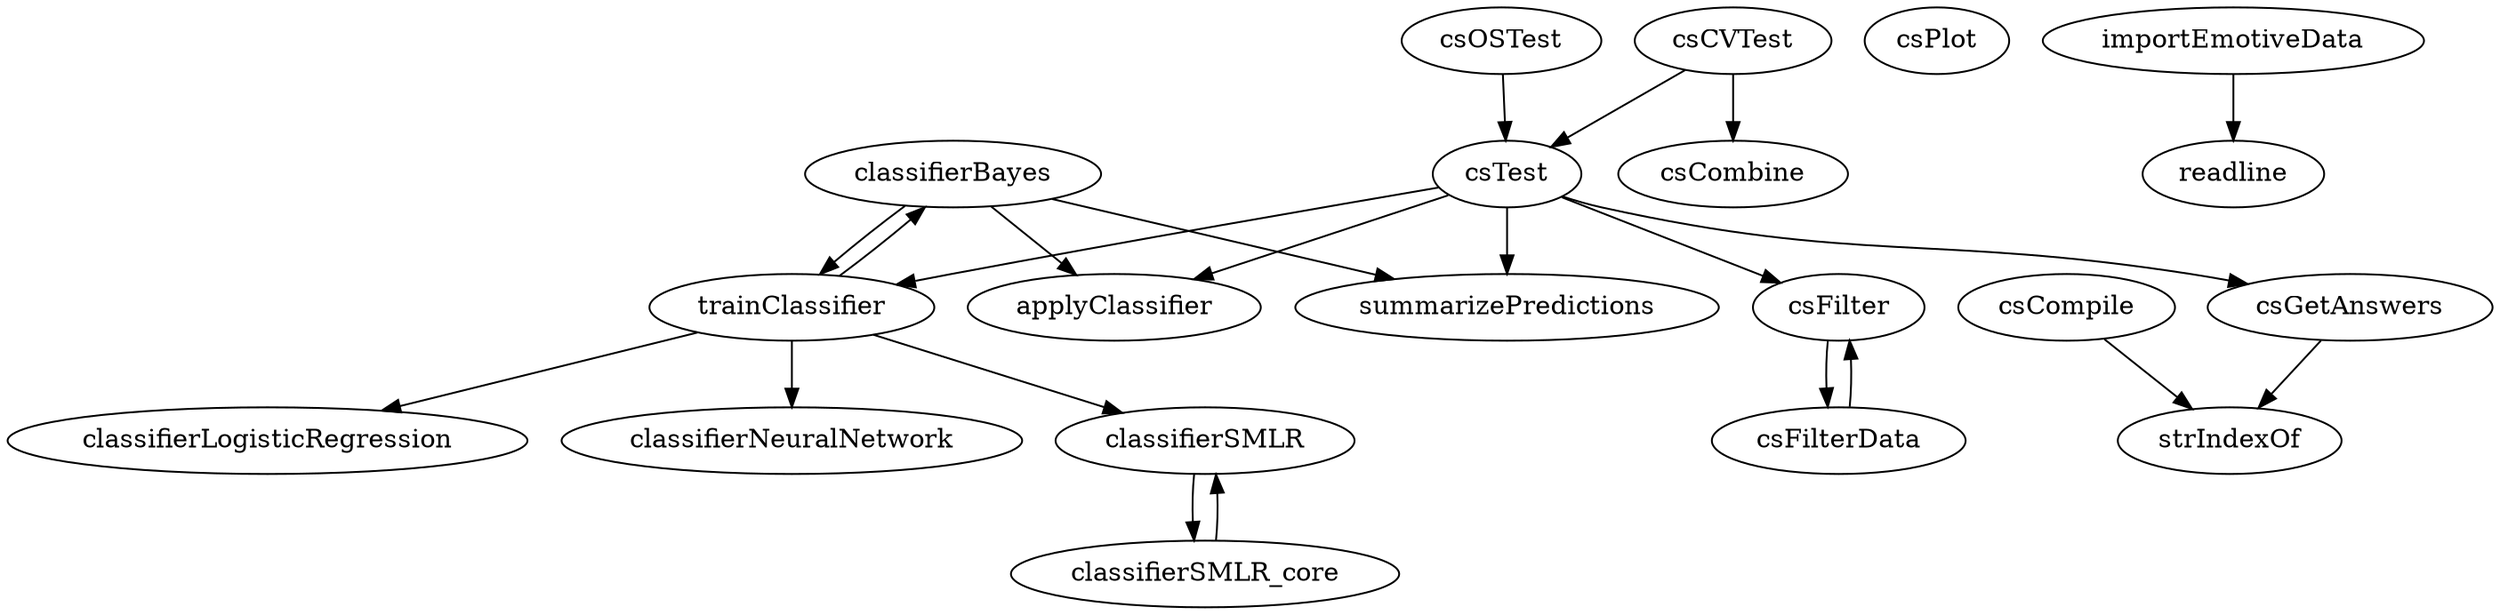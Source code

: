  digraph G {
classifierBayes -> applyClassifier
csTest -> applyClassifier
trainClassifier -> classifierBayes
trainClassifier -> classifierLogisticRegression
trainClassifier -> classifierNeuralNetwork
classifierSMLR -> classifierSMLR_core
classifierSMLR_core -> classifierSMLR
trainClassifier -> classifierSMLR
csCVTest -> csCombine
csFilter -> csFilterData
csFilterData -> csFilter
csTest -> csFilter
csTest -> csGetAnswers
csPlot;
csCVTest -> csTest
csOSTest -> csTest
importEmotiveData -> readline
csCompile -> strIndexOf
csGetAnswers -> strIndexOf
classifierBayes -> summarizePredictions
csTest -> summarizePredictions
classifierBayes -> trainClassifier
csTest -> trainClassifier
}
